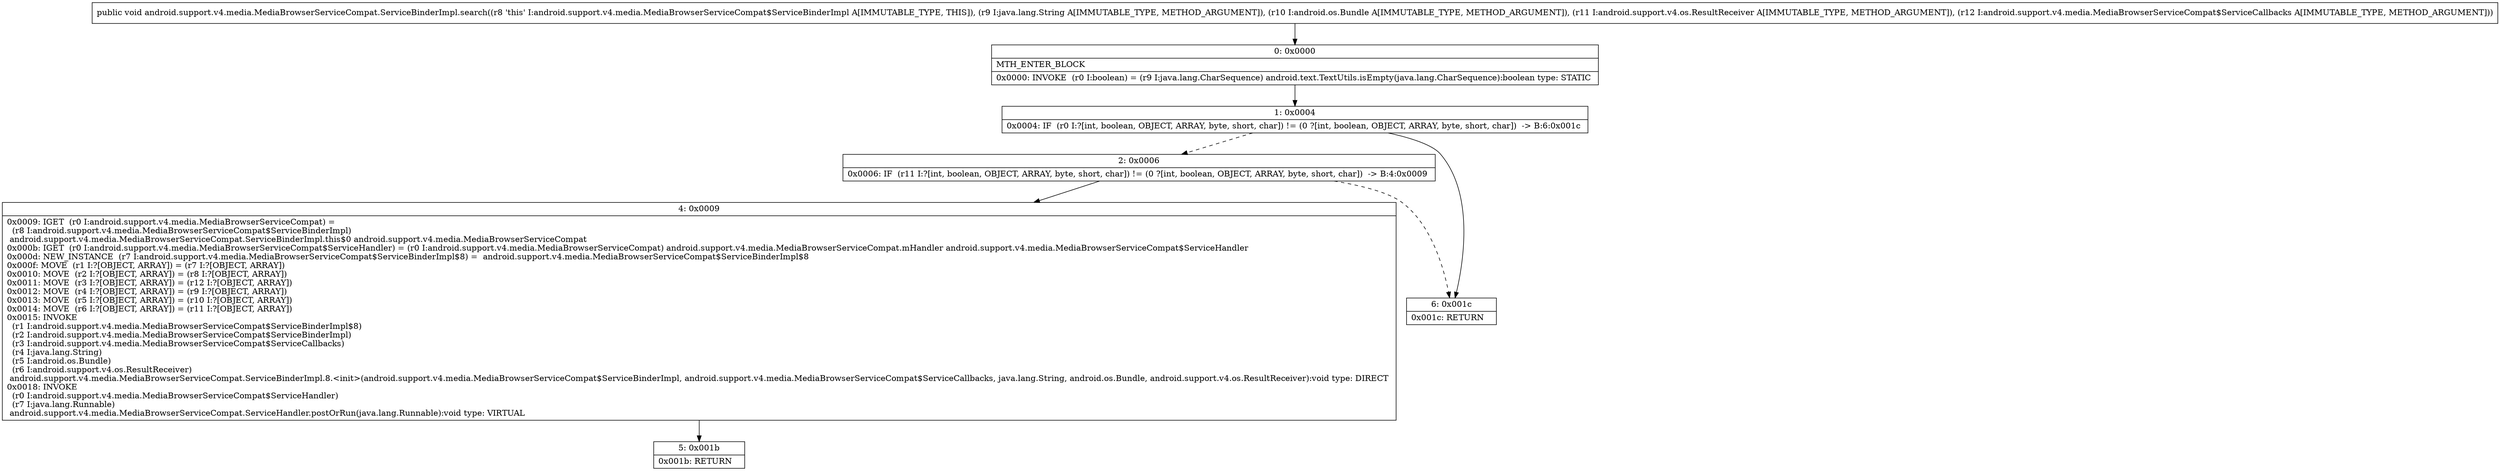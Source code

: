 digraph "CFG forandroid.support.v4.media.MediaBrowserServiceCompat.ServiceBinderImpl.search(Ljava\/lang\/String;Landroid\/os\/Bundle;Landroid\/support\/v4\/os\/ResultReceiver;Landroid\/support\/v4\/media\/MediaBrowserServiceCompat$ServiceCallbacks;)V" {
Node_0 [shape=record,label="{0\:\ 0x0000|MTH_ENTER_BLOCK\l|0x0000: INVOKE  (r0 I:boolean) = (r9 I:java.lang.CharSequence) android.text.TextUtils.isEmpty(java.lang.CharSequence):boolean type: STATIC \l}"];
Node_1 [shape=record,label="{1\:\ 0x0004|0x0004: IF  (r0 I:?[int, boolean, OBJECT, ARRAY, byte, short, char]) != (0 ?[int, boolean, OBJECT, ARRAY, byte, short, char])  \-\> B:6:0x001c \l}"];
Node_2 [shape=record,label="{2\:\ 0x0006|0x0006: IF  (r11 I:?[int, boolean, OBJECT, ARRAY, byte, short, char]) != (0 ?[int, boolean, OBJECT, ARRAY, byte, short, char])  \-\> B:4:0x0009 \l}"];
Node_4 [shape=record,label="{4\:\ 0x0009|0x0009: IGET  (r0 I:android.support.v4.media.MediaBrowserServiceCompat) = \l  (r8 I:android.support.v4.media.MediaBrowserServiceCompat$ServiceBinderImpl)\l android.support.v4.media.MediaBrowserServiceCompat.ServiceBinderImpl.this$0 android.support.v4.media.MediaBrowserServiceCompat \l0x000b: IGET  (r0 I:android.support.v4.media.MediaBrowserServiceCompat$ServiceHandler) = (r0 I:android.support.v4.media.MediaBrowserServiceCompat) android.support.v4.media.MediaBrowserServiceCompat.mHandler android.support.v4.media.MediaBrowserServiceCompat$ServiceHandler \l0x000d: NEW_INSTANCE  (r7 I:android.support.v4.media.MediaBrowserServiceCompat$ServiceBinderImpl$8) =  android.support.v4.media.MediaBrowserServiceCompat$ServiceBinderImpl$8 \l0x000f: MOVE  (r1 I:?[OBJECT, ARRAY]) = (r7 I:?[OBJECT, ARRAY]) \l0x0010: MOVE  (r2 I:?[OBJECT, ARRAY]) = (r8 I:?[OBJECT, ARRAY]) \l0x0011: MOVE  (r3 I:?[OBJECT, ARRAY]) = (r12 I:?[OBJECT, ARRAY]) \l0x0012: MOVE  (r4 I:?[OBJECT, ARRAY]) = (r9 I:?[OBJECT, ARRAY]) \l0x0013: MOVE  (r5 I:?[OBJECT, ARRAY]) = (r10 I:?[OBJECT, ARRAY]) \l0x0014: MOVE  (r6 I:?[OBJECT, ARRAY]) = (r11 I:?[OBJECT, ARRAY]) \l0x0015: INVOKE  \l  (r1 I:android.support.v4.media.MediaBrowserServiceCompat$ServiceBinderImpl$8)\l  (r2 I:android.support.v4.media.MediaBrowserServiceCompat$ServiceBinderImpl)\l  (r3 I:android.support.v4.media.MediaBrowserServiceCompat$ServiceCallbacks)\l  (r4 I:java.lang.String)\l  (r5 I:android.os.Bundle)\l  (r6 I:android.support.v4.os.ResultReceiver)\l android.support.v4.media.MediaBrowserServiceCompat.ServiceBinderImpl.8.\<init\>(android.support.v4.media.MediaBrowserServiceCompat$ServiceBinderImpl, android.support.v4.media.MediaBrowserServiceCompat$ServiceCallbacks, java.lang.String, android.os.Bundle, android.support.v4.os.ResultReceiver):void type: DIRECT \l0x0018: INVOKE  \l  (r0 I:android.support.v4.media.MediaBrowserServiceCompat$ServiceHandler)\l  (r7 I:java.lang.Runnable)\l android.support.v4.media.MediaBrowserServiceCompat.ServiceHandler.postOrRun(java.lang.Runnable):void type: VIRTUAL \l}"];
Node_5 [shape=record,label="{5\:\ 0x001b|0x001b: RETURN   \l}"];
Node_6 [shape=record,label="{6\:\ 0x001c|0x001c: RETURN   \l}"];
MethodNode[shape=record,label="{public void android.support.v4.media.MediaBrowserServiceCompat.ServiceBinderImpl.search((r8 'this' I:android.support.v4.media.MediaBrowserServiceCompat$ServiceBinderImpl A[IMMUTABLE_TYPE, THIS]), (r9 I:java.lang.String A[IMMUTABLE_TYPE, METHOD_ARGUMENT]), (r10 I:android.os.Bundle A[IMMUTABLE_TYPE, METHOD_ARGUMENT]), (r11 I:android.support.v4.os.ResultReceiver A[IMMUTABLE_TYPE, METHOD_ARGUMENT]), (r12 I:android.support.v4.media.MediaBrowserServiceCompat$ServiceCallbacks A[IMMUTABLE_TYPE, METHOD_ARGUMENT])) }"];
MethodNode -> Node_0;
Node_0 -> Node_1;
Node_1 -> Node_2[style=dashed];
Node_1 -> Node_6;
Node_2 -> Node_4;
Node_2 -> Node_6[style=dashed];
Node_4 -> Node_5;
}

